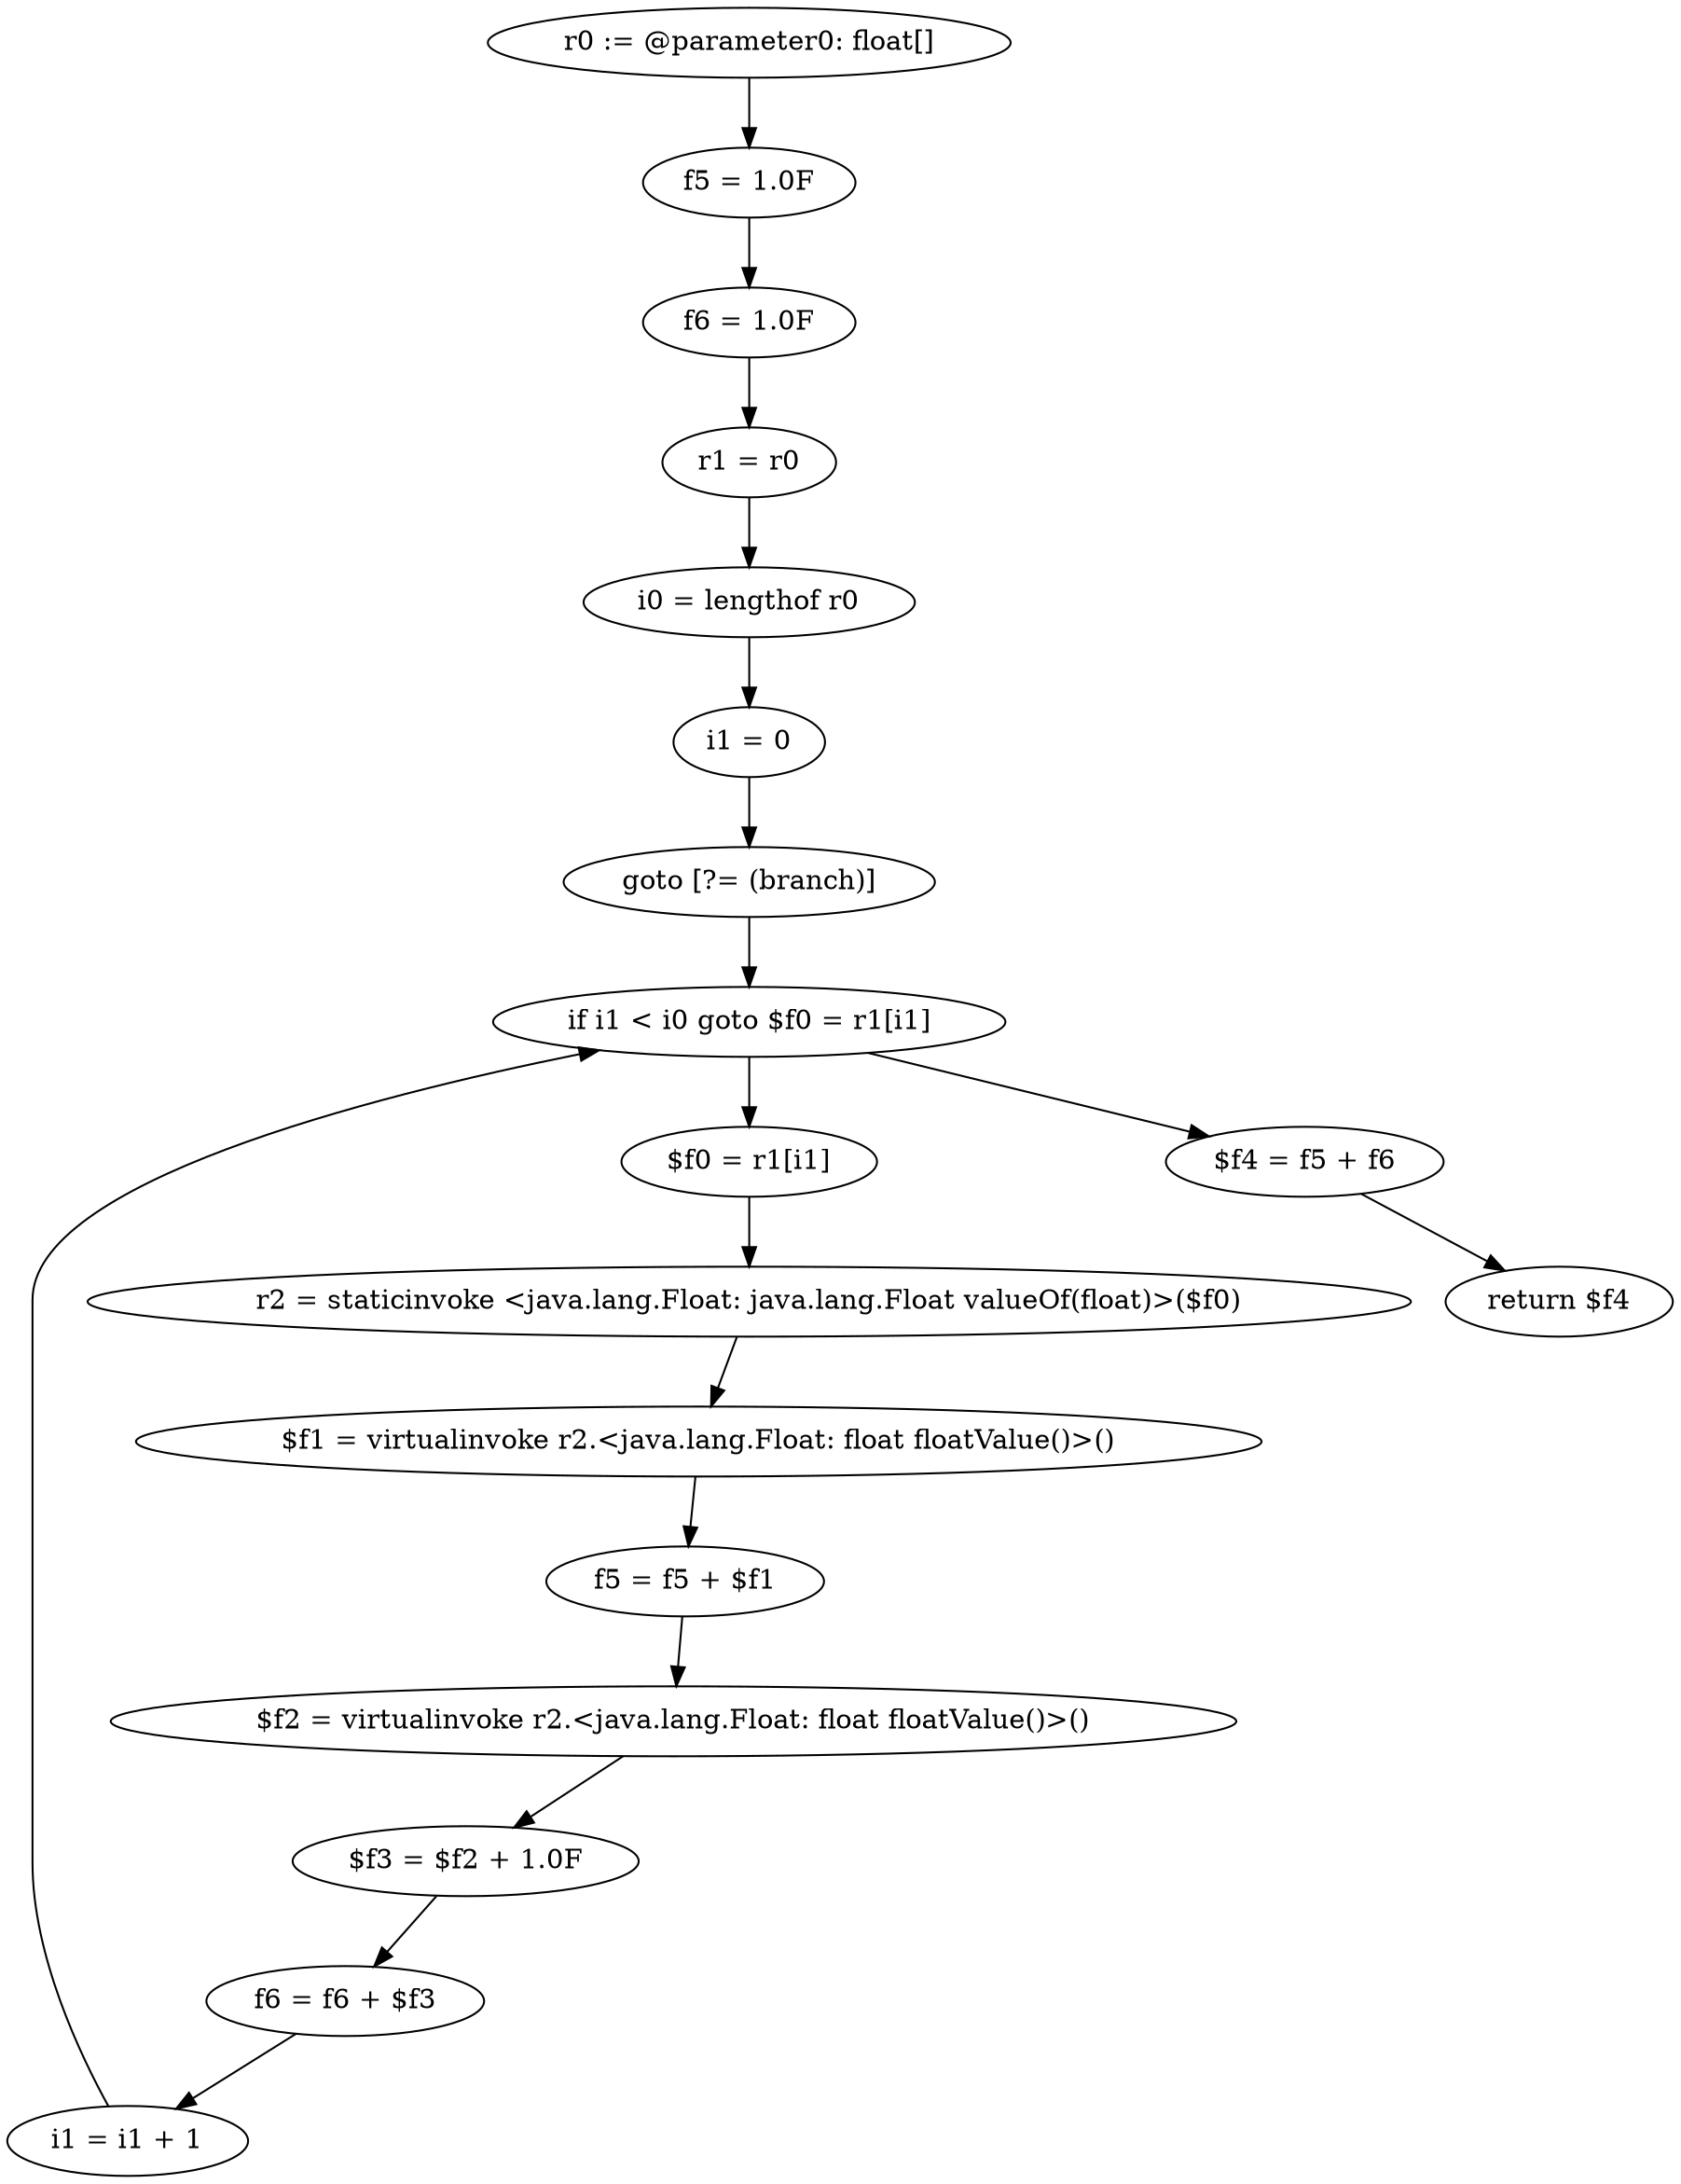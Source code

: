 digraph "unitGraph" {
    "r0 := @parameter0: float[]"
    "f5 = 1.0F"
    "f6 = 1.0F"
    "r1 = r0"
    "i0 = lengthof r0"
    "i1 = 0"
    "goto [?= (branch)]"
    "$f0 = r1[i1]"
    "r2 = staticinvoke <java.lang.Float: java.lang.Float valueOf(float)>($f0)"
    "$f1 = virtualinvoke r2.<java.lang.Float: float floatValue()>()"
    "f5 = f5 + $f1"
    "$f2 = virtualinvoke r2.<java.lang.Float: float floatValue()>()"
    "$f3 = $f2 + 1.0F"
    "f6 = f6 + $f3"
    "i1 = i1 + 1"
    "if i1 < i0 goto $f0 = r1[i1]"
    "$f4 = f5 + f6"
    "return $f4"
    "r0 := @parameter0: float[]"->"f5 = 1.0F";
    "f5 = 1.0F"->"f6 = 1.0F";
    "f6 = 1.0F"->"r1 = r0";
    "r1 = r0"->"i0 = lengthof r0";
    "i0 = lengthof r0"->"i1 = 0";
    "i1 = 0"->"goto [?= (branch)]";
    "goto [?= (branch)]"->"if i1 < i0 goto $f0 = r1[i1]";
    "$f0 = r1[i1]"->"r2 = staticinvoke <java.lang.Float: java.lang.Float valueOf(float)>($f0)";
    "r2 = staticinvoke <java.lang.Float: java.lang.Float valueOf(float)>($f0)"->"$f1 = virtualinvoke r2.<java.lang.Float: float floatValue()>()";
    "$f1 = virtualinvoke r2.<java.lang.Float: float floatValue()>()"->"f5 = f5 + $f1";
    "f5 = f5 + $f1"->"$f2 = virtualinvoke r2.<java.lang.Float: float floatValue()>()";
    "$f2 = virtualinvoke r2.<java.lang.Float: float floatValue()>()"->"$f3 = $f2 + 1.0F";
    "$f3 = $f2 + 1.0F"->"f6 = f6 + $f3";
    "f6 = f6 + $f3"->"i1 = i1 + 1";
    "i1 = i1 + 1"->"if i1 < i0 goto $f0 = r1[i1]";
    "if i1 < i0 goto $f0 = r1[i1]"->"$f4 = f5 + f6";
    "if i1 < i0 goto $f0 = r1[i1]"->"$f0 = r1[i1]";
    "$f4 = f5 + f6"->"return $f4";
}
